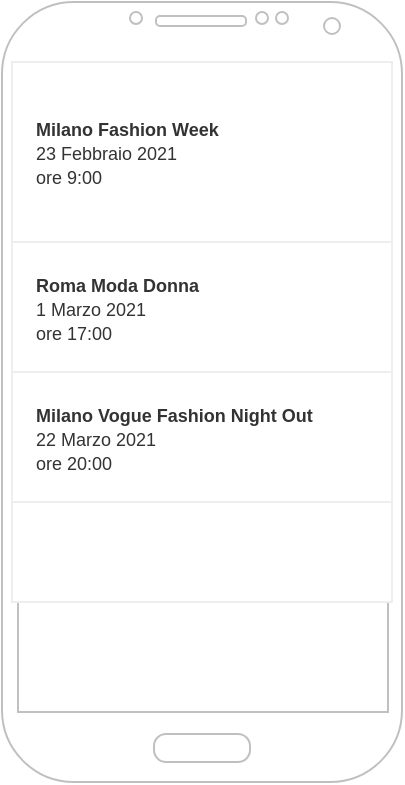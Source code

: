 <mxfile version="14.2.7" type="github">
  <diagram id="yqhHKjv8DTa1UdCs9VWj" name="Page-1">
    <mxGraphModel dx="679" dy="370" grid="1" gridSize="10" guides="1" tooltips="1" connect="1" arrows="1" fold="1" page="1" pageScale="1" pageWidth="1169" pageHeight="827" math="0" shadow="0">
      <root>
        <mxCell id="0" />
        <mxCell id="1" parent="0" />
        <mxCell id="q_aD0TMkDNw_w8qsBwWm-1" value="" style="verticalLabelPosition=bottom;verticalAlign=top;html=1;shadow=0;dashed=0;strokeWidth=1;shape=mxgraph.android.phone2;strokeColor=#c0c0c0;" vertex="1" parent="1">
          <mxGeometry x="420" y="90" width="200" height="390" as="geometry" />
        </mxCell>
        <mxCell id="q_aD0TMkDNw_w8qsBwWm-2" value="" style="strokeWidth=1;html=1;shadow=0;dashed=0;shape=mxgraph.android.rrect;rSize=0;strokeColor=#eeeeee;fillColor=#ffffff;gradientColor=none;" vertex="1" parent="1">
          <mxGeometry x="425" y="130" width="190" height="260" as="geometry" />
        </mxCell>
        <mxCell id="q_aD0TMkDNw_w8qsBwWm-3" value="&lt;font size=&quot;1&quot;&gt;&lt;span style=&quot;font-size: 9px&quot;&gt;&lt;b&gt;Milano Fashion Week&amp;nbsp;&lt;/b&gt;&lt;br&gt;23 Febbraio 2021&lt;br&gt;ore 9:00&amp;nbsp;&lt;br&gt;&lt;/span&gt;&lt;/font&gt;" style="strokeColor=inherit;fillColor=inherit;gradientColor=inherit;strokeWidth=1;html=1;shadow=0;dashed=0;shape=mxgraph.android.rrect;rSize=0;align=left;spacingLeft=10;fontSize=8;fontColor=#333333;" vertex="1" parent="q_aD0TMkDNw_w8qsBwWm-2">
          <mxGeometry y="-10" width="190" height="90" as="geometry" />
        </mxCell>
        <mxCell id="q_aD0TMkDNw_w8qsBwWm-4" value="&lt;font size=&quot;1&quot;&gt;&lt;span style=&quot;font-size: 9px&quot;&gt;&lt;b&gt;Roma Moda Donna&lt;/b&gt;&lt;br&gt;1 Marzo 2021&lt;br&gt;ore 17:00&amp;nbsp;&lt;br&gt;&lt;/span&gt;&lt;/font&gt;" style="strokeColor=inherit;fillColor=inherit;gradientColor=inherit;strokeWidth=1;html=1;shadow=0;dashed=0;shape=mxgraph.android.rrect;rSize=0;align=left;spacingLeft=10;fontSize=8;fontColor=#333333;" vertex="1" parent="q_aD0TMkDNw_w8qsBwWm-2">
          <mxGeometry y="80" width="190" height="65" as="geometry" />
        </mxCell>
        <mxCell id="q_aD0TMkDNw_w8qsBwWm-5" value="&lt;font size=&quot;1&quot;&gt;&lt;span style=&quot;font-size: 9px&quot;&gt;&lt;b&gt;Milano Vogue Fashion Night Out&amp;nbsp;&lt;/b&gt;&lt;br&gt;22 Marzo 2021&lt;br&gt;ore 20:00&amp;nbsp;&lt;br&gt;&lt;/span&gt;&lt;/font&gt;" style="strokeColor=inherit;fillColor=inherit;gradientColor=inherit;strokeWidth=1;html=1;shadow=0;dashed=0;shape=mxgraph.android.rrect;rSize=0;align=left;spacingLeft=10;fontSize=8;fontColor=#333333;" vertex="1" parent="q_aD0TMkDNw_w8qsBwWm-2">
          <mxGeometry y="145" width="190" height="65" as="geometry" />
        </mxCell>
      </root>
    </mxGraphModel>
  </diagram>
</mxfile>
